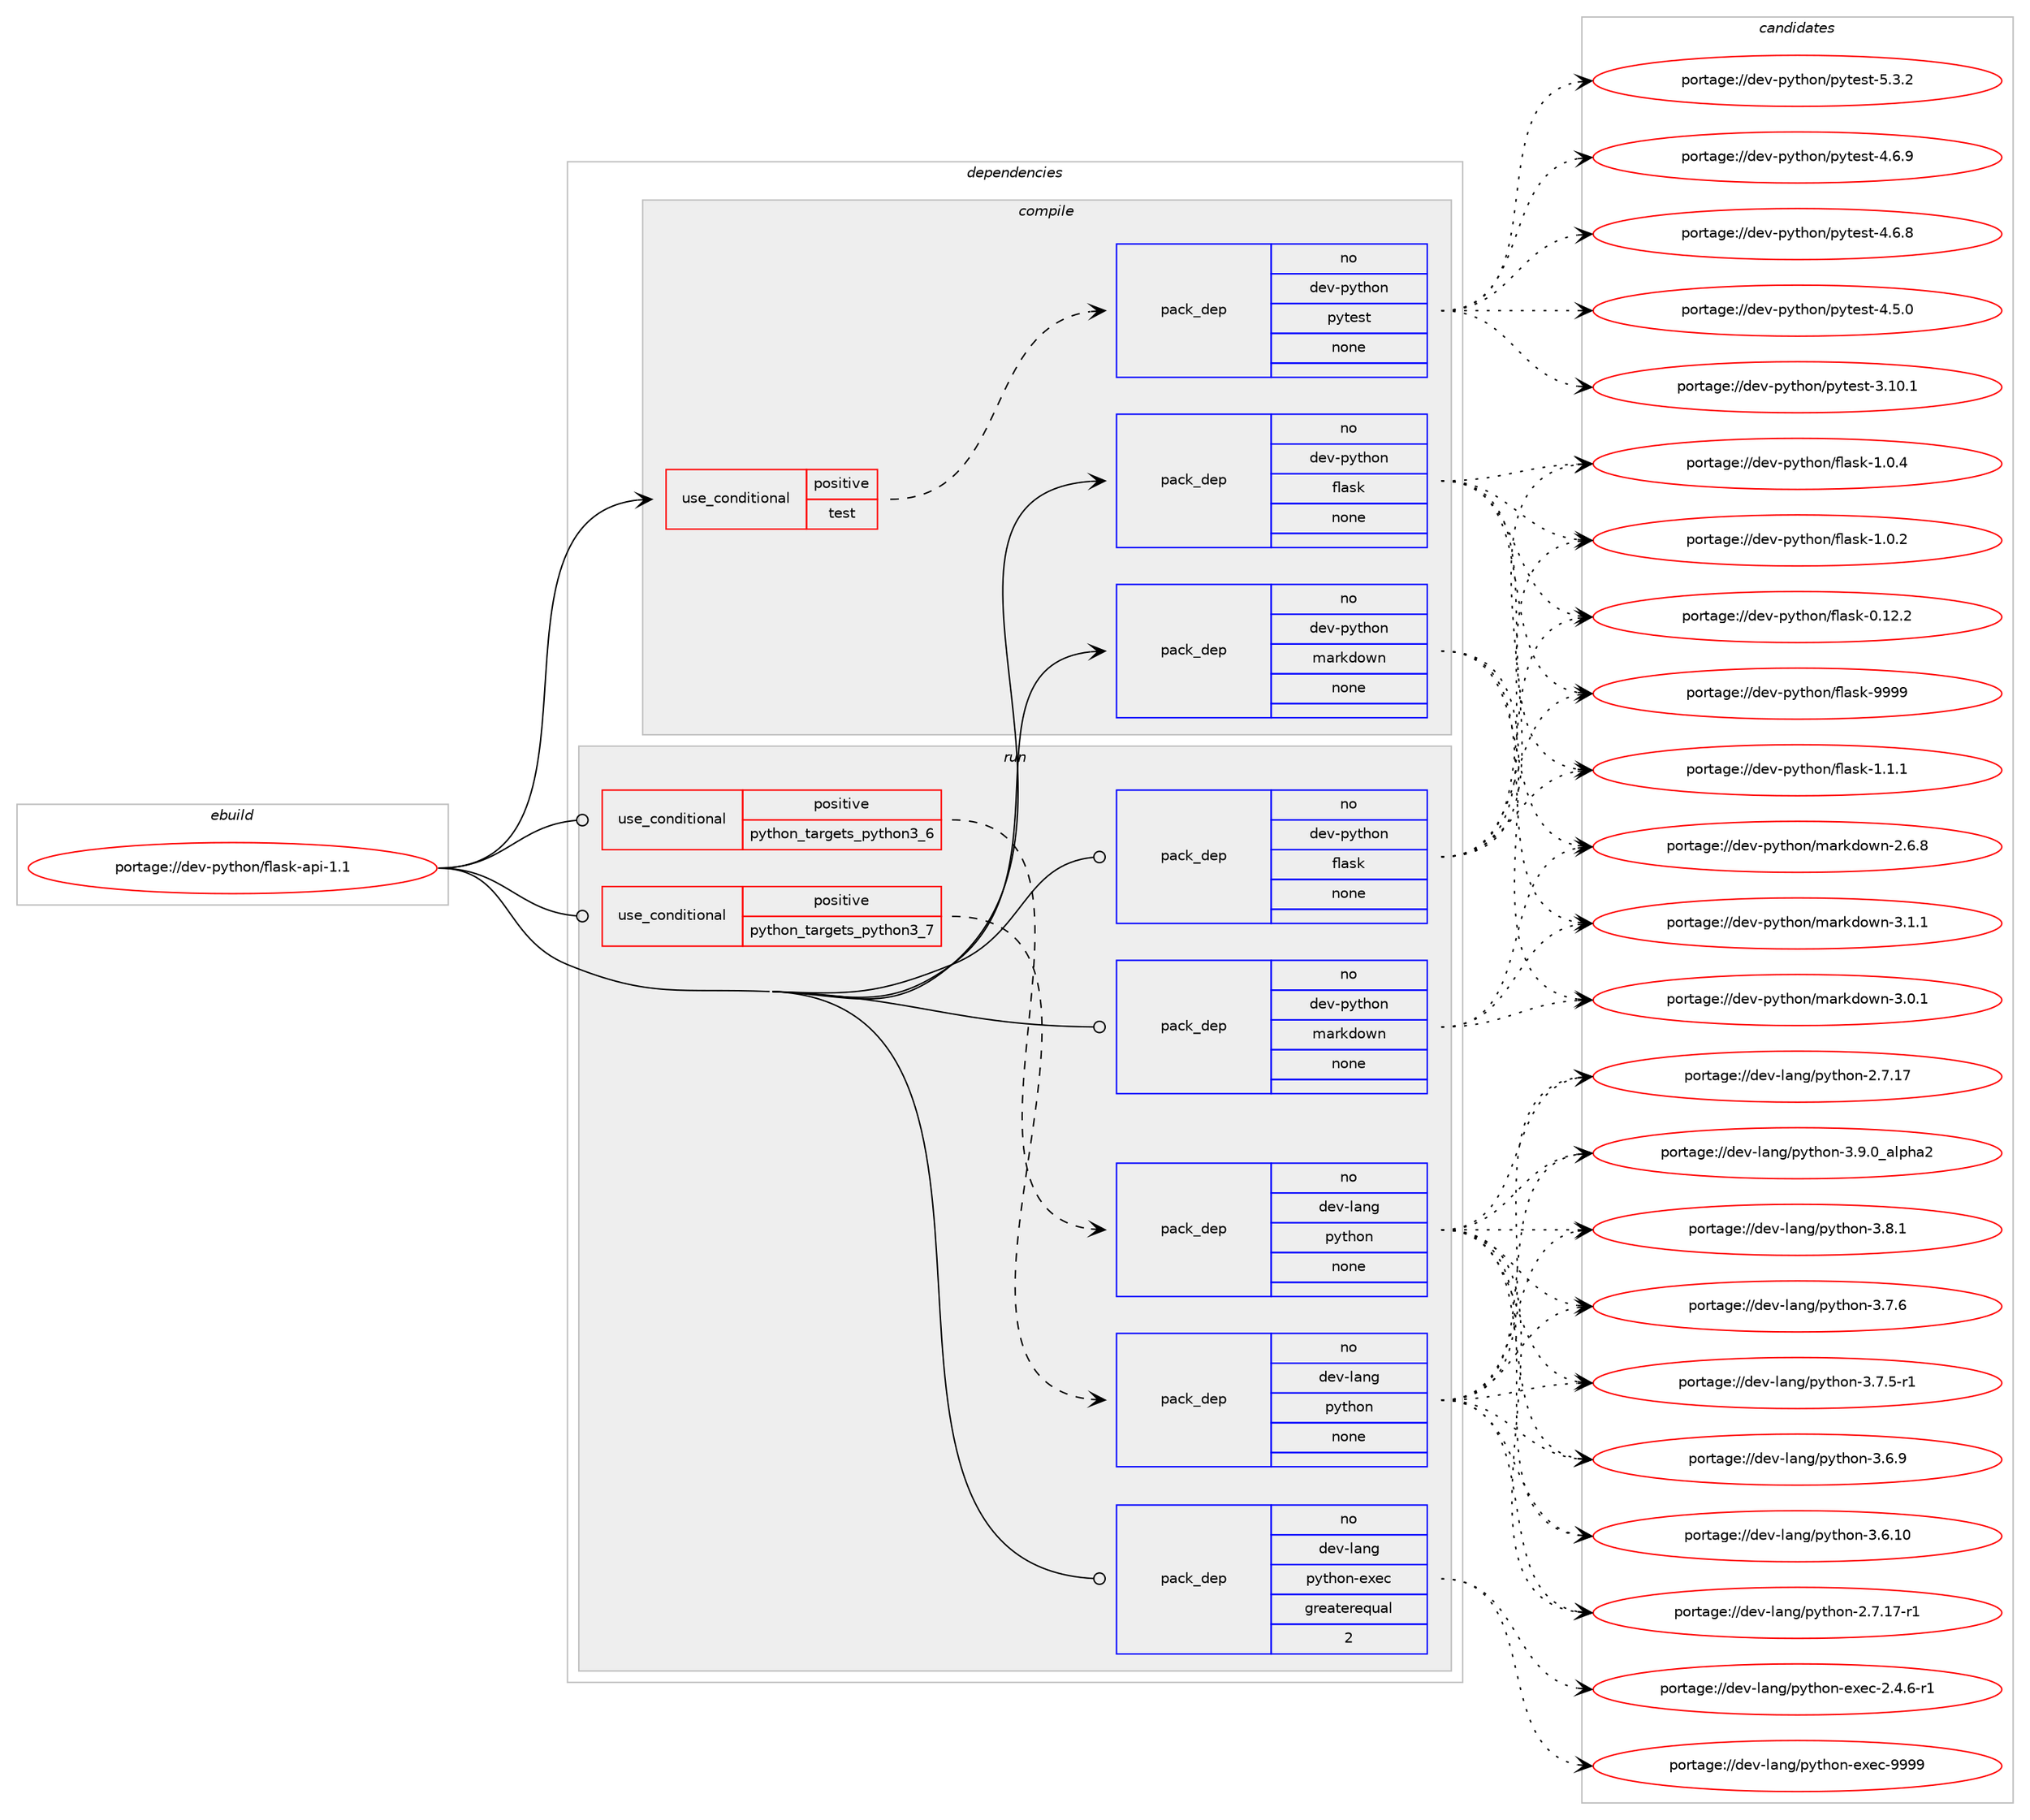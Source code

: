 digraph prolog {

# *************
# Graph options
# *************

newrank=true;
concentrate=true;
compound=true;
graph [rankdir=LR,fontname=Helvetica,fontsize=10,ranksep=1.5];#, ranksep=2.5, nodesep=0.2];
edge  [arrowhead=vee];
node  [fontname=Helvetica,fontsize=10];

# **********
# The ebuild
# **********

subgraph cluster_leftcol {
color=gray;
rank=same;
label=<<i>ebuild</i>>;
id [label="portage://dev-python/flask-api-1.1", color=red, width=4, href="../dev-python/flask-api-1.1.svg"];
}

# ****************
# The dependencies
# ****************

subgraph cluster_midcol {
color=gray;
label=<<i>dependencies</i>>;
subgraph cluster_compile {
fillcolor="#eeeeee";
style=filled;
label=<<i>compile</i>>;
subgraph cond115923 {
dependency461040 [label=<<TABLE BORDER="0" CELLBORDER="1" CELLSPACING="0" CELLPADDING="4"><TR><TD ROWSPAN="3" CELLPADDING="10">use_conditional</TD></TR><TR><TD>positive</TD></TR><TR><TD>test</TD></TR></TABLE>>, shape=none, color=red];
subgraph pack340127 {
dependency461041 [label=<<TABLE BORDER="0" CELLBORDER="1" CELLSPACING="0" CELLPADDING="4" WIDTH="220"><TR><TD ROWSPAN="6" CELLPADDING="30">pack_dep</TD></TR><TR><TD WIDTH="110">no</TD></TR><TR><TD>dev-python</TD></TR><TR><TD>pytest</TD></TR><TR><TD>none</TD></TR><TR><TD></TD></TR></TABLE>>, shape=none, color=blue];
}
dependency461040:e -> dependency461041:w [weight=20,style="dashed",arrowhead="vee"];
}
id:e -> dependency461040:w [weight=20,style="solid",arrowhead="vee"];
subgraph pack340128 {
dependency461042 [label=<<TABLE BORDER="0" CELLBORDER="1" CELLSPACING="0" CELLPADDING="4" WIDTH="220"><TR><TD ROWSPAN="6" CELLPADDING="30">pack_dep</TD></TR><TR><TD WIDTH="110">no</TD></TR><TR><TD>dev-python</TD></TR><TR><TD>flask</TD></TR><TR><TD>none</TD></TR><TR><TD></TD></TR></TABLE>>, shape=none, color=blue];
}
id:e -> dependency461042:w [weight=20,style="solid",arrowhead="vee"];
subgraph pack340129 {
dependency461043 [label=<<TABLE BORDER="0" CELLBORDER="1" CELLSPACING="0" CELLPADDING="4" WIDTH="220"><TR><TD ROWSPAN="6" CELLPADDING="30">pack_dep</TD></TR><TR><TD WIDTH="110">no</TD></TR><TR><TD>dev-python</TD></TR><TR><TD>markdown</TD></TR><TR><TD>none</TD></TR><TR><TD></TD></TR></TABLE>>, shape=none, color=blue];
}
id:e -> dependency461043:w [weight=20,style="solid",arrowhead="vee"];
}
subgraph cluster_compileandrun {
fillcolor="#eeeeee";
style=filled;
label=<<i>compile and run</i>>;
}
subgraph cluster_run {
fillcolor="#eeeeee";
style=filled;
label=<<i>run</i>>;
subgraph cond115924 {
dependency461044 [label=<<TABLE BORDER="0" CELLBORDER="1" CELLSPACING="0" CELLPADDING="4"><TR><TD ROWSPAN="3" CELLPADDING="10">use_conditional</TD></TR><TR><TD>positive</TD></TR><TR><TD>python_targets_python3_6</TD></TR></TABLE>>, shape=none, color=red];
subgraph pack340130 {
dependency461045 [label=<<TABLE BORDER="0" CELLBORDER="1" CELLSPACING="0" CELLPADDING="4" WIDTH="220"><TR><TD ROWSPAN="6" CELLPADDING="30">pack_dep</TD></TR><TR><TD WIDTH="110">no</TD></TR><TR><TD>dev-lang</TD></TR><TR><TD>python</TD></TR><TR><TD>none</TD></TR><TR><TD></TD></TR></TABLE>>, shape=none, color=blue];
}
dependency461044:e -> dependency461045:w [weight=20,style="dashed",arrowhead="vee"];
}
id:e -> dependency461044:w [weight=20,style="solid",arrowhead="odot"];
subgraph cond115925 {
dependency461046 [label=<<TABLE BORDER="0" CELLBORDER="1" CELLSPACING="0" CELLPADDING="4"><TR><TD ROWSPAN="3" CELLPADDING="10">use_conditional</TD></TR><TR><TD>positive</TD></TR><TR><TD>python_targets_python3_7</TD></TR></TABLE>>, shape=none, color=red];
subgraph pack340131 {
dependency461047 [label=<<TABLE BORDER="0" CELLBORDER="1" CELLSPACING="0" CELLPADDING="4" WIDTH="220"><TR><TD ROWSPAN="6" CELLPADDING="30">pack_dep</TD></TR><TR><TD WIDTH="110">no</TD></TR><TR><TD>dev-lang</TD></TR><TR><TD>python</TD></TR><TR><TD>none</TD></TR><TR><TD></TD></TR></TABLE>>, shape=none, color=blue];
}
dependency461046:e -> dependency461047:w [weight=20,style="dashed",arrowhead="vee"];
}
id:e -> dependency461046:w [weight=20,style="solid",arrowhead="odot"];
subgraph pack340132 {
dependency461048 [label=<<TABLE BORDER="0" CELLBORDER="1" CELLSPACING="0" CELLPADDING="4" WIDTH="220"><TR><TD ROWSPAN="6" CELLPADDING="30">pack_dep</TD></TR><TR><TD WIDTH="110">no</TD></TR><TR><TD>dev-lang</TD></TR><TR><TD>python-exec</TD></TR><TR><TD>greaterequal</TD></TR><TR><TD>2</TD></TR></TABLE>>, shape=none, color=blue];
}
id:e -> dependency461048:w [weight=20,style="solid",arrowhead="odot"];
subgraph pack340133 {
dependency461049 [label=<<TABLE BORDER="0" CELLBORDER="1" CELLSPACING="0" CELLPADDING="4" WIDTH="220"><TR><TD ROWSPAN="6" CELLPADDING="30">pack_dep</TD></TR><TR><TD WIDTH="110">no</TD></TR><TR><TD>dev-python</TD></TR><TR><TD>flask</TD></TR><TR><TD>none</TD></TR><TR><TD></TD></TR></TABLE>>, shape=none, color=blue];
}
id:e -> dependency461049:w [weight=20,style="solid",arrowhead="odot"];
subgraph pack340134 {
dependency461050 [label=<<TABLE BORDER="0" CELLBORDER="1" CELLSPACING="0" CELLPADDING="4" WIDTH="220"><TR><TD ROWSPAN="6" CELLPADDING="30">pack_dep</TD></TR><TR><TD WIDTH="110">no</TD></TR><TR><TD>dev-python</TD></TR><TR><TD>markdown</TD></TR><TR><TD>none</TD></TR><TR><TD></TD></TR></TABLE>>, shape=none, color=blue];
}
id:e -> dependency461050:w [weight=20,style="solid",arrowhead="odot"];
}
}

# **************
# The candidates
# **************

subgraph cluster_choices {
rank=same;
color=gray;
label=<<i>candidates</i>>;

subgraph choice340127 {
color=black;
nodesep=1;
choice1001011184511212111610411111047112121116101115116455346514650 [label="portage://dev-python/pytest-5.3.2", color=red, width=4,href="../dev-python/pytest-5.3.2.svg"];
choice1001011184511212111610411111047112121116101115116455246544657 [label="portage://dev-python/pytest-4.6.9", color=red, width=4,href="../dev-python/pytest-4.6.9.svg"];
choice1001011184511212111610411111047112121116101115116455246544656 [label="portage://dev-python/pytest-4.6.8", color=red, width=4,href="../dev-python/pytest-4.6.8.svg"];
choice1001011184511212111610411111047112121116101115116455246534648 [label="portage://dev-python/pytest-4.5.0", color=red, width=4,href="../dev-python/pytest-4.5.0.svg"];
choice100101118451121211161041111104711212111610111511645514649484649 [label="portage://dev-python/pytest-3.10.1", color=red, width=4,href="../dev-python/pytest-3.10.1.svg"];
dependency461041:e -> choice1001011184511212111610411111047112121116101115116455346514650:w [style=dotted,weight="100"];
dependency461041:e -> choice1001011184511212111610411111047112121116101115116455246544657:w [style=dotted,weight="100"];
dependency461041:e -> choice1001011184511212111610411111047112121116101115116455246544656:w [style=dotted,weight="100"];
dependency461041:e -> choice1001011184511212111610411111047112121116101115116455246534648:w [style=dotted,weight="100"];
dependency461041:e -> choice100101118451121211161041111104711212111610111511645514649484649:w [style=dotted,weight="100"];
}
subgraph choice340128 {
color=black;
nodesep=1;
choice1001011184511212111610411111047102108971151074557575757 [label="portage://dev-python/flask-9999", color=red, width=4,href="../dev-python/flask-9999.svg"];
choice100101118451121211161041111104710210897115107454946494649 [label="portage://dev-python/flask-1.1.1", color=red, width=4,href="../dev-python/flask-1.1.1.svg"];
choice100101118451121211161041111104710210897115107454946484652 [label="portage://dev-python/flask-1.0.4", color=red, width=4,href="../dev-python/flask-1.0.4.svg"];
choice100101118451121211161041111104710210897115107454946484650 [label="portage://dev-python/flask-1.0.2", color=red, width=4,href="../dev-python/flask-1.0.2.svg"];
choice10010111845112121116104111110471021089711510745484649504650 [label="portage://dev-python/flask-0.12.2", color=red, width=4,href="../dev-python/flask-0.12.2.svg"];
dependency461042:e -> choice1001011184511212111610411111047102108971151074557575757:w [style=dotted,weight="100"];
dependency461042:e -> choice100101118451121211161041111104710210897115107454946494649:w [style=dotted,weight="100"];
dependency461042:e -> choice100101118451121211161041111104710210897115107454946484652:w [style=dotted,weight="100"];
dependency461042:e -> choice100101118451121211161041111104710210897115107454946484650:w [style=dotted,weight="100"];
dependency461042:e -> choice10010111845112121116104111110471021089711510745484649504650:w [style=dotted,weight="100"];
}
subgraph choice340129 {
color=black;
nodesep=1;
choice100101118451121211161041111104710997114107100111119110455146494649 [label="portage://dev-python/markdown-3.1.1", color=red, width=4,href="../dev-python/markdown-3.1.1.svg"];
choice100101118451121211161041111104710997114107100111119110455146484649 [label="portage://dev-python/markdown-3.0.1", color=red, width=4,href="../dev-python/markdown-3.0.1.svg"];
choice100101118451121211161041111104710997114107100111119110455046544656 [label="portage://dev-python/markdown-2.6.8", color=red, width=4,href="../dev-python/markdown-2.6.8.svg"];
dependency461043:e -> choice100101118451121211161041111104710997114107100111119110455146494649:w [style=dotted,weight="100"];
dependency461043:e -> choice100101118451121211161041111104710997114107100111119110455146484649:w [style=dotted,weight="100"];
dependency461043:e -> choice100101118451121211161041111104710997114107100111119110455046544656:w [style=dotted,weight="100"];
}
subgraph choice340130 {
color=black;
nodesep=1;
choice10010111845108971101034711212111610411111045514657464895971081121049750 [label="portage://dev-lang/python-3.9.0_alpha2", color=red, width=4,href="../dev-lang/python-3.9.0_alpha2.svg"];
choice100101118451089711010347112121116104111110455146564649 [label="portage://dev-lang/python-3.8.1", color=red, width=4,href="../dev-lang/python-3.8.1.svg"];
choice100101118451089711010347112121116104111110455146554654 [label="portage://dev-lang/python-3.7.6", color=red, width=4,href="../dev-lang/python-3.7.6.svg"];
choice1001011184510897110103471121211161041111104551465546534511449 [label="portage://dev-lang/python-3.7.5-r1", color=red, width=4,href="../dev-lang/python-3.7.5-r1.svg"];
choice100101118451089711010347112121116104111110455146544657 [label="portage://dev-lang/python-3.6.9", color=red, width=4,href="../dev-lang/python-3.6.9.svg"];
choice10010111845108971101034711212111610411111045514654464948 [label="portage://dev-lang/python-3.6.10", color=red, width=4,href="../dev-lang/python-3.6.10.svg"];
choice100101118451089711010347112121116104111110455046554649554511449 [label="portage://dev-lang/python-2.7.17-r1", color=red, width=4,href="../dev-lang/python-2.7.17-r1.svg"];
choice10010111845108971101034711212111610411111045504655464955 [label="portage://dev-lang/python-2.7.17", color=red, width=4,href="../dev-lang/python-2.7.17.svg"];
dependency461045:e -> choice10010111845108971101034711212111610411111045514657464895971081121049750:w [style=dotted,weight="100"];
dependency461045:e -> choice100101118451089711010347112121116104111110455146564649:w [style=dotted,weight="100"];
dependency461045:e -> choice100101118451089711010347112121116104111110455146554654:w [style=dotted,weight="100"];
dependency461045:e -> choice1001011184510897110103471121211161041111104551465546534511449:w [style=dotted,weight="100"];
dependency461045:e -> choice100101118451089711010347112121116104111110455146544657:w [style=dotted,weight="100"];
dependency461045:e -> choice10010111845108971101034711212111610411111045514654464948:w [style=dotted,weight="100"];
dependency461045:e -> choice100101118451089711010347112121116104111110455046554649554511449:w [style=dotted,weight="100"];
dependency461045:e -> choice10010111845108971101034711212111610411111045504655464955:w [style=dotted,weight="100"];
}
subgraph choice340131 {
color=black;
nodesep=1;
choice10010111845108971101034711212111610411111045514657464895971081121049750 [label="portage://dev-lang/python-3.9.0_alpha2", color=red, width=4,href="../dev-lang/python-3.9.0_alpha2.svg"];
choice100101118451089711010347112121116104111110455146564649 [label="portage://dev-lang/python-3.8.1", color=red, width=4,href="../dev-lang/python-3.8.1.svg"];
choice100101118451089711010347112121116104111110455146554654 [label="portage://dev-lang/python-3.7.6", color=red, width=4,href="../dev-lang/python-3.7.6.svg"];
choice1001011184510897110103471121211161041111104551465546534511449 [label="portage://dev-lang/python-3.7.5-r1", color=red, width=4,href="../dev-lang/python-3.7.5-r1.svg"];
choice100101118451089711010347112121116104111110455146544657 [label="portage://dev-lang/python-3.6.9", color=red, width=4,href="../dev-lang/python-3.6.9.svg"];
choice10010111845108971101034711212111610411111045514654464948 [label="portage://dev-lang/python-3.6.10", color=red, width=4,href="../dev-lang/python-3.6.10.svg"];
choice100101118451089711010347112121116104111110455046554649554511449 [label="portage://dev-lang/python-2.7.17-r1", color=red, width=4,href="../dev-lang/python-2.7.17-r1.svg"];
choice10010111845108971101034711212111610411111045504655464955 [label="portage://dev-lang/python-2.7.17", color=red, width=4,href="../dev-lang/python-2.7.17.svg"];
dependency461047:e -> choice10010111845108971101034711212111610411111045514657464895971081121049750:w [style=dotted,weight="100"];
dependency461047:e -> choice100101118451089711010347112121116104111110455146564649:w [style=dotted,weight="100"];
dependency461047:e -> choice100101118451089711010347112121116104111110455146554654:w [style=dotted,weight="100"];
dependency461047:e -> choice1001011184510897110103471121211161041111104551465546534511449:w [style=dotted,weight="100"];
dependency461047:e -> choice100101118451089711010347112121116104111110455146544657:w [style=dotted,weight="100"];
dependency461047:e -> choice10010111845108971101034711212111610411111045514654464948:w [style=dotted,weight="100"];
dependency461047:e -> choice100101118451089711010347112121116104111110455046554649554511449:w [style=dotted,weight="100"];
dependency461047:e -> choice10010111845108971101034711212111610411111045504655464955:w [style=dotted,weight="100"];
}
subgraph choice340132 {
color=black;
nodesep=1;
choice10010111845108971101034711212111610411111045101120101994557575757 [label="portage://dev-lang/python-exec-9999", color=red, width=4,href="../dev-lang/python-exec-9999.svg"];
choice10010111845108971101034711212111610411111045101120101994550465246544511449 [label="portage://dev-lang/python-exec-2.4.6-r1", color=red, width=4,href="../dev-lang/python-exec-2.4.6-r1.svg"];
dependency461048:e -> choice10010111845108971101034711212111610411111045101120101994557575757:w [style=dotted,weight="100"];
dependency461048:e -> choice10010111845108971101034711212111610411111045101120101994550465246544511449:w [style=dotted,weight="100"];
}
subgraph choice340133 {
color=black;
nodesep=1;
choice1001011184511212111610411111047102108971151074557575757 [label="portage://dev-python/flask-9999", color=red, width=4,href="../dev-python/flask-9999.svg"];
choice100101118451121211161041111104710210897115107454946494649 [label="portage://dev-python/flask-1.1.1", color=red, width=4,href="../dev-python/flask-1.1.1.svg"];
choice100101118451121211161041111104710210897115107454946484652 [label="portage://dev-python/flask-1.0.4", color=red, width=4,href="../dev-python/flask-1.0.4.svg"];
choice100101118451121211161041111104710210897115107454946484650 [label="portage://dev-python/flask-1.0.2", color=red, width=4,href="../dev-python/flask-1.0.2.svg"];
choice10010111845112121116104111110471021089711510745484649504650 [label="portage://dev-python/flask-0.12.2", color=red, width=4,href="../dev-python/flask-0.12.2.svg"];
dependency461049:e -> choice1001011184511212111610411111047102108971151074557575757:w [style=dotted,weight="100"];
dependency461049:e -> choice100101118451121211161041111104710210897115107454946494649:w [style=dotted,weight="100"];
dependency461049:e -> choice100101118451121211161041111104710210897115107454946484652:w [style=dotted,weight="100"];
dependency461049:e -> choice100101118451121211161041111104710210897115107454946484650:w [style=dotted,weight="100"];
dependency461049:e -> choice10010111845112121116104111110471021089711510745484649504650:w [style=dotted,weight="100"];
}
subgraph choice340134 {
color=black;
nodesep=1;
choice100101118451121211161041111104710997114107100111119110455146494649 [label="portage://dev-python/markdown-3.1.1", color=red, width=4,href="../dev-python/markdown-3.1.1.svg"];
choice100101118451121211161041111104710997114107100111119110455146484649 [label="portage://dev-python/markdown-3.0.1", color=red, width=4,href="../dev-python/markdown-3.0.1.svg"];
choice100101118451121211161041111104710997114107100111119110455046544656 [label="portage://dev-python/markdown-2.6.8", color=red, width=4,href="../dev-python/markdown-2.6.8.svg"];
dependency461050:e -> choice100101118451121211161041111104710997114107100111119110455146494649:w [style=dotted,weight="100"];
dependency461050:e -> choice100101118451121211161041111104710997114107100111119110455146484649:w [style=dotted,weight="100"];
dependency461050:e -> choice100101118451121211161041111104710997114107100111119110455046544656:w [style=dotted,weight="100"];
}
}

}
